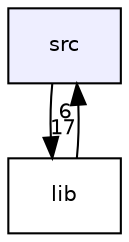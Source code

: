 digraph "src" {
  compound=true
  node [ fontsize="10", fontname="Helvetica"];
  edge [ labelfontsize="10", labelfontname="Helvetica"];
  dir_68267d1309a1af8e8297ef4c3efbcdba [shape=box, label="src", style="filled", fillcolor="#eeeeff", pencolor="black", URL="dir_68267d1309a1af8e8297ef4c3efbcdba.html"];
  dir_97aefd0d527b934f1d99a682da8fe6a9 [shape=box label="lib" URL="dir_97aefd0d527b934f1d99a682da8fe6a9.html"];
  dir_68267d1309a1af8e8297ef4c3efbcdba->dir_97aefd0d527b934f1d99a682da8fe6a9 [headlabel="17", labeldistance=1.5 headhref="dir_000002_000000.html"];
  dir_97aefd0d527b934f1d99a682da8fe6a9->dir_68267d1309a1af8e8297ef4c3efbcdba [headlabel="6", labeldistance=1.5 headhref="dir_000000_000002.html"];
}
